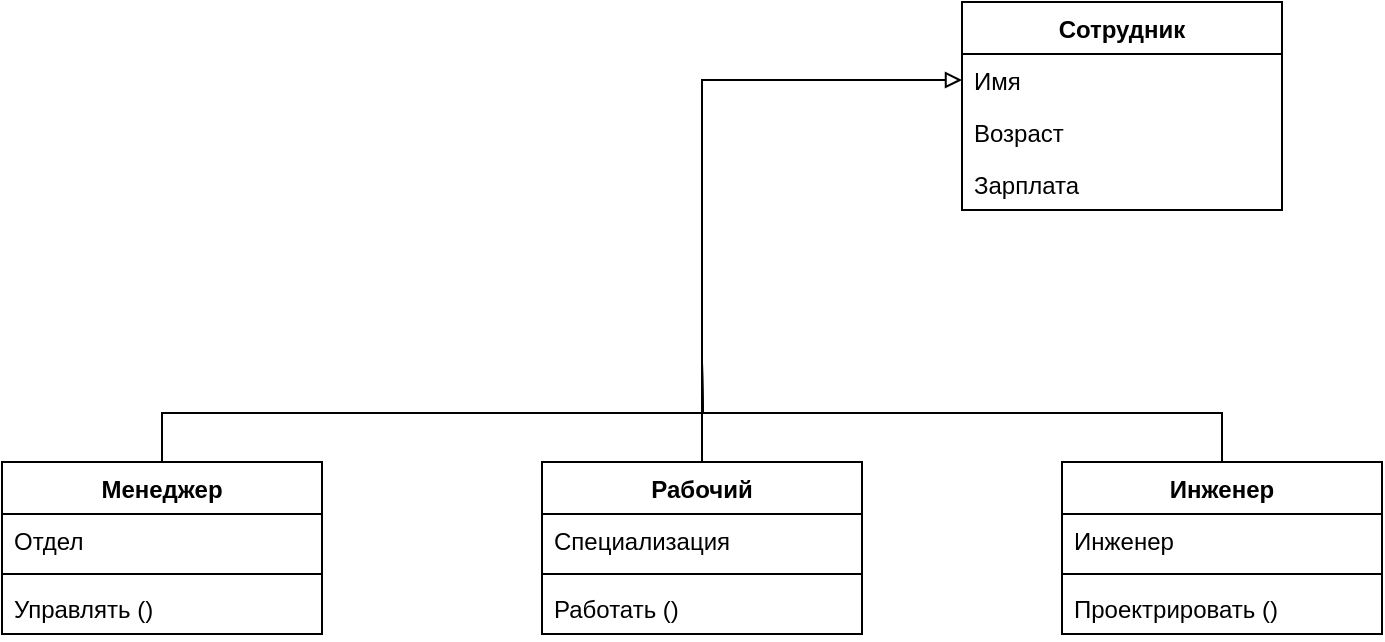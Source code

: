 <mxfile version="21.6.8" type="device">
  <diagram name="Страница — 1" id="kRwQloQgTw4yY1dykRmu">
    <mxGraphModel dx="1098" dy="820" grid="1" gridSize="10" guides="1" tooltips="1" connect="1" arrows="1" fold="1" page="1" pageScale="1" pageWidth="827" pageHeight="1169" math="0" shadow="0">
      <root>
        <mxCell id="0" />
        <mxCell id="1" parent="0" />
        <mxCell id="KPSHQPeHeL-ROqhi0NAu-1" value="Сотрудник" style="swimlane;fontStyle=1;align=center;verticalAlign=top;childLayout=stackLayout;horizontal=1;startSize=26;horizontalStack=0;resizeParent=1;resizeParentMax=0;resizeLast=0;collapsible=1;marginBottom=0;whiteSpace=wrap;html=1;" vertex="1" parent="1">
          <mxGeometry x="560" y="150" width="160" height="104" as="geometry" />
        </mxCell>
        <mxCell id="KPSHQPeHeL-ROqhi0NAu-2" value="Имя" style="text;strokeColor=none;fillColor=none;align=left;verticalAlign=top;spacingLeft=4;spacingRight=4;overflow=hidden;rotatable=0;points=[[0,0.5],[1,0.5]];portConstraint=eastwest;whiteSpace=wrap;html=1;" vertex="1" parent="KPSHQPeHeL-ROqhi0NAu-1">
          <mxGeometry y="26" width="160" height="26" as="geometry" />
        </mxCell>
        <mxCell id="KPSHQPeHeL-ROqhi0NAu-17" value="Возраст" style="text;strokeColor=none;fillColor=none;align=left;verticalAlign=top;spacingLeft=4;spacingRight=4;overflow=hidden;rotatable=0;points=[[0,0.5],[1,0.5]];portConstraint=eastwest;whiteSpace=wrap;html=1;" vertex="1" parent="KPSHQPeHeL-ROqhi0NAu-1">
          <mxGeometry y="52" width="160" height="26" as="geometry" />
        </mxCell>
        <mxCell id="KPSHQPeHeL-ROqhi0NAu-18" value="Зарплата" style="text;strokeColor=none;fillColor=none;align=left;verticalAlign=top;spacingLeft=4;spacingRight=4;overflow=hidden;rotatable=0;points=[[0,0.5],[1,0.5]];portConstraint=eastwest;whiteSpace=wrap;html=1;" vertex="1" parent="KPSHQPeHeL-ROqhi0NAu-1">
          <mxGeometry y="78" width="160" height="26" as="geometry" />
        </mxCell>
        <mxCell id="KPSHQPeHeL-ROqhi0NAu-21" style="edgeStyle=orthogonalEdgeStyle;rounded=0;orthogonalLoop=1;jettySize=auto;html=1;exitX=0.5;exitY=0;exitDx=0;exitDy=0;endArrow=none;endFill=0;" edge="1" parent="1" source="KPSHQPeHeL-ROqhi0NAu-5">
          <mxGeometry relative="1" as="geometry">
            <mxPoint x="430" y="330" as="targetPoint" />
          </mxGeometry>
        </mxCell>
        <mxCell id="KPSHQPeHeL-ROqhi0NAu-5" value="Менеджер" style="swimlane;fontStyle=1;align=center;verticalAlign=top;childLayout=stackLayout;horizontal=1;startSize=26;horizontalStack=0;resizeParent=1;resizeParentMax=0;resizeLast=0;collapsible=1;marginBottom=0;whiteSpace=wrap;html=1;" vertex="1" parent="1">
          <mxGeometry x="80" y="380" width="160" height="86" as="geometry" />
        </mxCell>
        <mxCell id="KPSHQPeHeL-ROqhi0NAu-6" value="Отдел" style="text;strokeColor=none;fillColor=none;align=left;verticalAlign=top;spacingLeft=4;spacingRight=4;overflow=hidden;rotatable=0;points=[[0,0.5],[1,0.5]];portConstraint=eastwest;whiteSpace=wrap;html=1;" vertex="1" parent="KPSHQPeHeL-ROqhi0NAu-5">
          <mxGeometry y="26" width="160" height="26" as="geometry" />
        </mxCell>
        <mxCell id="KPSHQPeHeL-ROqhi0NAu-7" value="" style="line;strokeWidth=1;fillColor=none;align=left;verticalAlign=middle;spacingTop=-1;spacingLeft=3;spacingRight=3;rotatable=0;labelPosition=right;points=[];portConstraint=eastwest;strokeColor=inherit;" vertex="1" parent="KPSHQPeHeL-ROqhi0NAu-5">
          <mxGeometry y="52" width="160" height="8" as="geometry" />
        </mxCell>
        <mxCell id="KPSHQPeHeL-ROqhi0NAu-8" value="Управлять ()" style="text;strokeColor=none;fillColor=none;align=left;verticalAlign=top;spacingLeft=4;spacingRight=4;overflow=hidden;rotatable=0;points=[[0,0.5],[1,0.5]];portConstraint=eastwest;whiteSpace=wrap;html=1;" vertex="1" parent="KPSHQPeHeL-ROqhi0NAu-5">
          <mxGeometry y="60" width="160" height="26" as="geometry" />
        </mxCell>
        <mxCell id="KPSHQPeHeL-ROqhi0NAu-19" style="edgeStyle=orthogonalEdgeStyle;rounded=0;orthogonalLoop=1;jettySize=auto;html=1;exitX=0.5;exitY=0;exitDx=0;exitDy=0;entryX=0;entryY=0.5;entryDx=0;entryDy=0;endArrow=block;endFill=0;" edge="1" parent="1" source="KPSHQPeHeL-ROqhi0NAu-9" target="KPSHQPeHeL-ROqhi0NAu-2">
          <mxGeometry relative="1" as="geometry" />
        </mxCell>
        <mxCell id="KPSHQPeHeL-ROqhi0NAu-9" value="Рабочий" style="swimlane;fontStyle=1;align=center;verticalAlign=top;childLayout=stackLayout;horizontal=1;startSize=26;horizontalStack=0;resizeParent=1;resizeParentMax=0;resizeLast=0;collapsible=1;marginBottom=0;whiteSpace=wrap;html=1;" vertex="1" parent="1">
          <mxGeometry x="350" y="380" width="160" height="86" as="geometry" />
        </mxCell>
        <mxCell id="KPSHQPeHeL-ROqhi0NAu-10" value="Специализация" style="text;strokeColor=none;fillColor=none;align=left;verticalAlign=top;spacingLeft=4;spacingRight=4;overflow=hidden;rotatable=0;points=[[0,0.5],[1,0.5]];portConstraint=eastwest;whiteSpace=wrap;html=1;" vertex="1" parent="KPSHQPeHeL-ROqhi0NAu-9">
          <mxGeometry y="26" width="160" height="26" as="geometry" />
        </mxCell>
        <mxCell id="KPSHQPeHeL-ROqhi0NAu-11" value="" style="line;strokeWidth=1;fillColor=none;align=left;verticalAlign=middle;spacingTop=-1;spacingLeft=3;spacingRight=3;rotatable=0;labelPosition=right;points=[];portConstraint=eastwest;strokeColor=inherit;" vertex="1" parent="KPSHQPeHeL-ROqhi0NAu-9">
          <mxGeometry y="52" width="160" height="8" as="geometry" />
        </mxCell>
        <mxCell id="KPSHQPeHeL-ROqhi0NAu-12" value="Работать ()" style="text;strokeColor=none;fillColor=none;align=left;verticalAlign=top;spacingLeft=4;spacingRight=4;overflow=hidden;rotatable=0;points=[[0,0.5],[1,0.5]];portConstraint=eastwest;whiteSpace=wrap;html=1;" vertex="1" parent="KPSHQPeHeL-ROqhi0NAu-9">
          <mxGeometry y="60" width="160" height="26" as="geometry" />
        </mxCell>
        <mxCell id="KPSHQPeHeL-ROqhi0NAu-20" style="edgeStyle=orthogonalEdgeStyle;rounded=0;orthogonalLoop=1;jettySize=auto;html=1;exitX=0.5;exitY=0;exitDx=0;exitDy=0;endArrow=none;endFill=0;" edge="1" parent="1" source="KPSHQPeHeL-ROqhi0NAu-13">
          <mxGeometry relative="1" as="geometry">
            <mxPoint x="430" y="330" as="targetPoint" />
          </mxGeometry>
        </mxCell>
        <mxCell id="KPSHQPeHeL-ROqhi0NAu-13" value="Инженер" style="swimlane;fontStyle=1;align=center;verticalAlign=top;childLayout=stackLayout;horizontal=1;startSize=26;horizontalStack=0;resizeParent=1;resizeParentMax=0;resizeLast=0;collapsible=1;marginBottom=0;whiteSpace=wrap;html=1;" vertex="1" parent="1">
          <mxGeometry x="610" y="380" width="160" height="86" as="geometry" />
        </mxCell>
        <mxCell id="KPSHQPeHeL-ROqhi0NAu-14" value="Инженер" style="text;strokeColor=none;fillColor=none;align=left;verticalAlign=top;spacingLeft=4;spacingRight=4;overflow=hidden;rotatable=0;points=[[0,0.5],[1,0.5]];portConstraint=eastwest;whiteSpace=wrap;html=1;" vertex="1" parent="KPSHQPeHeL-ROqhi0NAu-13">
          <mxGeometry y="26" width="160" height="26" as="geometry" />
        </mxCell>
        <mxCell id="KPSHQPeHeL-ROqhi0NAu-15" value="" style="line;strokeWidth=1;fillColor=none;align=left;verticalAlign=middle;spacingTop=-1;spacingLeft=3;spacingRight=3;rotatable=0;labelPosition=right;points=[];portConstraint=eastwest;strokeColor=inherit;" vertex="1" parent="KPSHQPeHeL-ROqhi0NAu-13">
          <mxGeometry y="52" width="160" height="8" as="geometry" />
        </mxCell>
        <mxCell id="KPSHQPeHeL-ROqhi0NAu-16" value="Проектрировать ()" style="text;strokeColor=none;fillColor=none;align=left;verticalAlign=top;spacingLeft=4;spacingRight=4;overflow=hidden;rotatable=0;points=[[0,0.5],[1,0.5]];portConstraint=eastwest;whiteSpace=wrap;html=1;" vertex="1" parent="KPSHQPeHeL-ROqhi0NAu-13">
          <mxGeometry y="60" width="160" height="26" as="geometry" />
        </mxCell>
      </root>
    </mxGraphModel>
  </diagram>
</mxfile>

